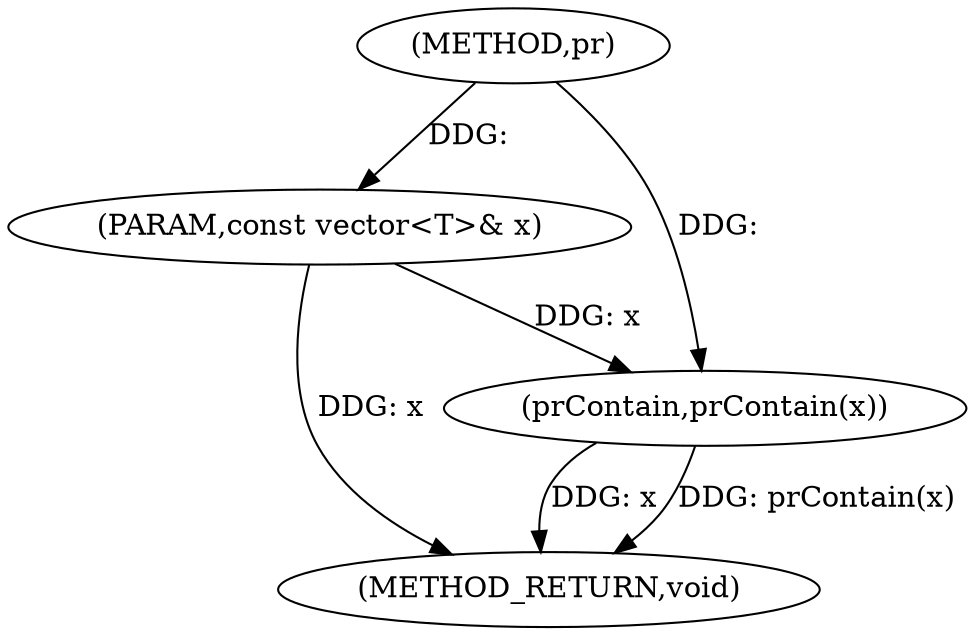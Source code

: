 digraph "pr" {  
"1000288" [label = "(METHOD,pr)" ]
"1000293" [label = "(METHOD_RETURN,void)" ]
"1000289" [label = "(PARAM,const vector<T>& x)" ]
"1000291" [label = "(prContain,prContain(x))" ]
  "1000289" -> "1000293"  [ label = "DDG: x"] 
  "1000291" -> "1000293"  [ label = "DDG: x"] 
  "1000291" -> "1000293"  [ label = "DDG: prContain(x)"] 
  "1000288" -> "1000289"  [ label = "DDG: "] 
  "1000289" -> "1000291"  [ label = "DDG: x"] 
  "1000288" -> "1000291"  [ label = "DDG: "] 
}
